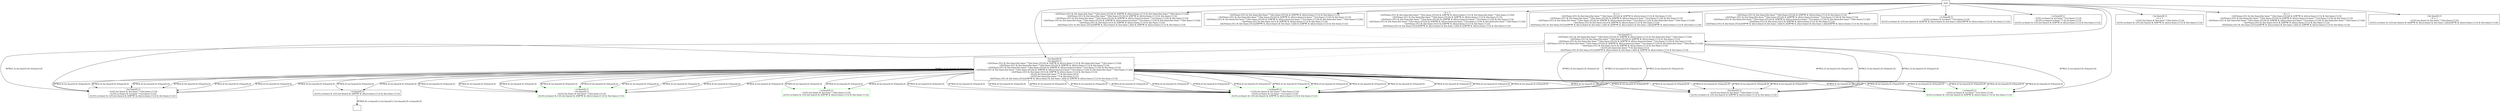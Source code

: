 digraph {
node[shape="box"]
N0x600000b24480[tooltip="12232366830865569721", label="~loc-base(0,0)
~loc-base(0,1)
~(((rf-base;{0}) & (loc-base;(loc-base^*;(loc-base;{0})))) & (((W*W & id);(co-base;{1})) & (loc-base;(loc-base^*;(loc-base;{1})))))
~(((rf-base;{0}) & (loc-base;(loc-base^*;(loc-base;{0})))) & (((W*W & id);(co-base;{1})) & (loc-base;{1})))
~(((rf-base;{0}) & (loc-base;(loc-base^*;(loc-base;{0})))) & (((W*W & id);(co-base;(co-base^*;(co-base;{1})))) & (loc-base;{1})))
~(((rf-base;{0}) & (loc-base;(loc-base^*;(loc-base;{0})))) & (((W*W & id);(co-base;(co-base^*;(co-base;{1})))) & (loc-base;(loc-base^*;(loc-base;{1})))))
~(((rf-base;{0}) & (loc-base;{0})) & (((W*W & id);(co-base;{1})) & (loc-base;{1})))
~((({0};loc-base);loc-base^*) & (loc-base;{0}))
~((({0};loc-base);loc-base^*) & (loc-base;{1}))
((((rf-base;{0}) & (loc-base;{0}));(((W*W & id);co-base) & (loc-base | id))) & (((W*W & id);(co-base;{1})) & (loc-base;{1})))
"];
N0x600000b24480 -> N0x600000b24240[tooltip="4 -> 0
1 -> 1
", label ="W*W(4,4) loc-base(4,0) rf-base(4,0) "];
N0x600000b24480 -> N0x600000b24240[tooltip="4 -> 0
1 -> 1
", label ="W*W(4,4) loc-base(4,0) rf-base(4,0) "];
N0x600000b24480 -> N0x600000b24240[tooltip="4 -> 0
1 -> 1
", label ="W*W(4,4) loc-base(4,0) rf-base(4,0) "];
N0x600000b24480 -> N0x600000b24240[tooltip="4 -> 0
1 -> 1
", label ="W*W(4,4) loc-base(4,0) rf-base(4,0) "];
N0x600000b24480 -> N0x600000b24240[tooltip="4 -> 0
1 -> 1
", label ="W*W(4,4) loc-base(4,0) rf-base(4,0) "];
N0x600000b24480 -> N0x600000b24240[tooltip="4 -> 0
1 -> 1
", label ="W*W(4,4) loc-base(4,0) rf-base(4,0) "];
N0x600000b24480 -> N0x600000b2c480[tooltip="4 -> 0
1 -> 1
", label ="W*W(4,4) loc-base(4,0) rf-base(4,0) "];
N0x600000b24480 -> N0x600000b2c480[tooltip="4 -> 0
1 -> 1
", label ="W*W(4,4) loc-base(4,0) rf-base(4,0) "];
N0x600000b24480 -> N0x600000b2c480[tooltip="4 -> 0
1 -> 1
", label ="W*W(4,4) loc-base(4,0) rf-base(4,0) "];
N0x600000b24480 -> N0x600000b2c480[tooltip="4 -> 0
1 -> 1
", label ="W*W(4,4) loc-base(4,0) rf-base(4,0) "];
N0x600000b24480 -> N0x600000b2c480[tooltip="4 -> 0
1 -> 1
", label ="W*W(4,4) loc-base(4,0) rf-base(4,0) "];
N0x600000b24480 -> N0x600000b2c480[tooltip="4 -> 0
1 -> 1
", label ="W*W(4,4) loc-base(4,0) rf-base(4,0) "];
N0x600000b24480 -> N0x600000b24300[tooltip="4 -> 0
1 -> 1
", label ="W*W(4,4) loc-base(4,0) rf-base(4,0) "];
N0x600000b24480 -> N0x600000b24300[tooltip="4 -> 0
1 -> 1
", label ="W*W(4,4) loc-base(4,0) rf-base(4,0) "];
N0x600000b24480 -> N0x600000b24300[tooltip="4 -> 0
1 -> 1
", label ="W*W(4,4) loc-base(4,0) rf-base(4,0) "];
N0x600000b24480 -> N0x600000b24300[tooltip="4 -> 0
1 -> 1
", label ="W*W(4,4) loc-base(4,0) rf-base(4,0) "];
N0x600000b24480 -> N0x600000b24300[tooltip="4 -> 0
1 -> 1
", label ="W*W(4,4) loc-base(4,0) rf-base(4,0) "];
N0x600000b24480 -> N0x600000b24300[tooltip="4 -> 0
1 -> 1
", label ="W*W(4,4) loc-base(4,0) rf-base(4,0) "];
N0x600000b24480 -> N0x600000b24300[tooltip="4 -> 0
1 -> 1
", label ="W*W(4,4) loc-base(4,0) rf-base(4,0) "];
N0x600000b24480 -> N0x600000b24300[tooltip="4 -> 0
1 -> 1
", label ="W*W(4,4) loc-base(4,0) rf-base(4,0) "];
N0x600000b24480 -> N0x600000b24300[tooltip="4 -> 0
1 -> 1
", label ="W*W(4,4) loc-base(4,0) rf-base(4,0) "];
N0x600000b24480 -> N0x600000b24300[tooltip="4 -> 0
1 -> 1
", label ="W*W(4,4) loc-base(4,0) rf-base(4,0) "];
N0x600000b24480 -> N0x600000b24300[tooltip="4 -> 0
1 -> 1
", label ="W*W(4,4) loc-base(4,0) rf-base(4,0) "];
N0x600000b24480 -> N0x600000b24300[tooltip="4 -> 0
1 -> 1
", label ="W*W(4,4) loc-base(4,0) rf-base(4,0) "];
N0x600000b24480 -> N0x600000b24300[tooltip="4 -> 0
1 -> 1
", label ="W*W(4,4) loc-base(4,0) rf-base(4,0) "];
N0x600000b24480 -> N0x600000b24300[tooltip="4 -> 0
1 -> 1
", label ="W*W(4,4) loc-base(4,0) rf-base(4,0) "];
N0x600000b24480 -> N0x600000b24300[tooltip="4 -> 0
1 -> 1
", label ="W*W(4,4) loc-base(4,0) rf-base(4,0) "];
N0x600000b24480 -> N0x600000b24300[tooltip="4 -> 0
1 -> 1
", label ="W*W(4,4) loc-base(4,0) rf-base(4,0) "];
N0x600000b24480 -> N0x600000b243c0[tooltip="4 -> 0
1 -> 1
", label ="W*W(4,4) loc-base(4,0) rf-base(4,0) "];
N0x600000b24480 -> N0x600000b243c0[tooltip="4 -> 0
1 -> 1
", label ="W*W(4,4) loc-base(4,0) rf-base(4,0) "];
N0x600000b24480 -> N0x600000b243c0[tooltip="4 -> 0
1 -> 1
", label ="W*W(4,4) loc-base(4,0) rf-base(4,0) "];
N0x600000b24480 -> N0x600000b243c0[tooltip="4 -> 0
1 -> 1
", label ="W*W(4,4) loc-base(4,0) rf-base(4,0) "];
N0x600000b24480 -> N0x600000b243c0[tooltip="4 -> 0
1 -> 1
", label ="W*W(4,4) loc-base(4,0) rf-base(4,0) "];
N0x600000b24480 -> N0x600000b243c0[tooltip="4 -> 0
1 -> 1
", label ="W*W(4,4) loc-base(4,0) rf-base(4,0) "];
N0x600000b24480 -> N0x600000b243c0[tooltip="4 -> 0
1 -> 1
", label ="W*W(4,4) loc-base(4,0) rf-base(4,0) "];
N0x600000b24480 -> N0x600000b20000[tooltip="4 -> 0
1 -> 1
", label ="W*W(4,4) loc-base(4,0) rf-base(4,0) "];
N0x600000b24480 -> N0x600000b20000[tooltip="4 -> 0
1 -> 1
", label ="W*W(4,4) loc-base(4,0) rf-base(4,0) "];
N0x600000b24480 -> N0x600000b200c0[tooltip="4 -> 0
1 -> 1
", label ="W*W(4,4) loc-base(4,0) rf-base(4,0) "];
N0x600000b24480 -> N0x600000b200c0[tooltip="4 -> 0
1 -> 1
", label ="W*W(4,4) loc-base(4,0) rf-base(4,0) "];
N0x600000b24480 -> N0x600000b200c0[tooltip="4 -> 0
1 -> 1
", label ="W*W(4,4) loc-base(4,0) rf-base(4,0) "];
N0x600000b24480 -> N0x600000b200c0[tooltip="4 -> 0
1 -> 1
", label ="W*W(4,4) loc-base(4,0) rf-base(4,0) "];
N0x600000b24480 -> N0x600000b200c0[tooltip="4 -> 0
1 -> 1
", label ="W*W(4,4) loc-base(4,0) rf-base(4,0) "];
N0x600000b24480 -> N0x600000b200c0[tooltip="4 -> 0
1 -> 1
", label ="W*W(4,4) loc-base(4,0) rf-base(4,0) "];
N0x600000b24480 -> N0x600000b200c0[tooltip="4 -> 0
1 -> 1
", label ="W*W(4,4) loc-base(4,0) rf-base(4,0) "];
N0x600000b24480 -> N0x600000b200c0[tooltip="4 -> 0
1 -> 1
", label ="W*W(4,4) loc-base(4,0) rf-base(4,0) "];
N0x600000b24480 -> N0x600000b200c0[tooltip="4 -> 0
1 -> 1
", label ="W*W(4,4) loc-base(4,0) rf-base(4,0) "];
N0x600000b24480 -> N0x600000b20180[tooltip="4 -> 0
1 -> 1
", label ="W*W(4,4) loc-base(4,0) rf-base(4,0) "];
N0x600000b24480 -> N0x600000b20180[tooltip="4 -> 0
1 -> 1
", label ="W*W(4,4) loc-base(4,0) rf-base(4,0) "];
N0x600000b24480 -> N0x600000b20180[tooltip="4 -> 0
1 -> 1
", label ="W*W(4,4) loc-base(4,0) rf-base(4,0) "];
N0x600000b24240[tooltip="4706969403239707377", label="~loc-base(0,1)
~(({0};loc-base) & (loc-base^*;(loc-base;{1})))
((({0};co-base) & ({0};loc-base)) & (((W*W & id);(co-base;{1})) & (loc-base;{1})))
"];
N0x600000b2c480[tooltip="1957674787519430151", label="~co-base(0,1)
~(({0};co-base) & (co-base^*;(co-base;{1})))
((({0};co-base) & ({0};loc-base)) & (((W*W & id);(co-base;{1})) & (loc-base;{1})))
", color=green];
N0x600000b24300[tooltip="6170908761445284636", label="~co-base(0,1)
~(({0};loc-base) & (loc-base^*;(loc-base;{1})))
~(({0};co-base) & (co-base^*;(co-base;{1})))
((({0};co-base) & ({0};loc-base)) & (((W*W & id);(co-base;{1})) & (loc-base;{1})))
", color=green];
N0x600000b243c0[tooltip="6791682338346900955", label="~loc-base(0,1)
~(({0};loc-base) & (loc-base^*;(loc-base;{1})))
~(({0};co-base) & (co-base^*;(co-base;{1})))
((({0};co-base) & ({0};loc-base)) & (((W*W & id);(co-base;{1})) & (loc-base;{1})))
"];
N0x600000b20000[tooltip="1722204993308209625", label="~co-base(0,1)
((({0};co-base) & ({0};loc-base)) & (((W*W & id);(co-base;{1})) & (loc-base;{1})))
"];
N0x600000b20000 -> N0x600000b20240[tooltip="", label ="W*W(9,9) co-base(9,1) loc-base(9,1) loc-base(0,9) co-base(0,9) "];
N0x600000b20240[tooltip="0", label=""];
N0x600000b200c0[tooltip="5400527009272892832", label="~co-base(0,1)
~loc-base(0,1)
~(({0};loc-base) & (loc-base^*;(loc-base;{1})))
((({0};co-base) & ({0};loc-base)) & (((W*W & id);(co-base;{1})) & (loc-base;{1})))
", color=green];
N0x600000b20180[tooltip="8192101561797681240", label="~co-base(0,1)
~(({0};loc-base) & (loc-base^*;(loc-base;{1})))
((({0};co-base) & ({0};loc-base)) & (((W*W & id);(co-base;{1})) & (loc-base;{1})))
", color=green];
root -> N0x600000b24480;
N0x600000b2c780[tooltip="9935810455168589748", label="~(((rf-base;{0}) & (loc-base;(loc-base^*;(loc-base;{0})))) & (((W*W & id);(co-base;{1})) & (loc-base;{1})))
~(((rf-base;{0}) & (loc-base;(loc-base^*;(loc-base;{0})))) & (((W*W & id);(co-base;(co-base^*;(co-base;{1})))) & (loc-base;{1})))
~(((rf-base;{0}) & (loc-base;(loc-base^*;(loc-base;{0})))) & (((W*W & id);(co-base;(co-base^*;(co-base;{1})))) & (loc-base;(loc-base^*;(loc-base;{1})))))
~(((rf-base;{0}) & (loc-base;{0})) & (((W*W & id);(co-base;{1})) & (loc-base;{1})))
((((rf-base;{0}) & (loc-base;{0}));(((W*W & id);co-base) & (loc-base | id))) & (((W*W & id);(co-base;{1})) & (loc-base;{1})))
"];
root -> N0x600000b2c780;
N0x600000b2c9c0[tooltip="17201211609339658555", label="~0 = 1
~(((rf-base;{0}) & (loc-base;(loc-base^*;(loc-base;{0})))) & (((W*W & id);(co-base;{1})) & (loc-base;(loc-base^*;(loc-base;{1})))))
~(((rf-base;{0}) & (loc-base;(loc-base^*;(loc-base;{0})))) & (((W*W & id);(co-base;{1})) & (loc-base;{1})))
~(((rf-base;{0}) & (loc-base;(loc-base^*;(loc-base;{0})))) & (((W*W & id);(co-base;(co-base^*;(co-base;{1})))) & (loc-base;{1})))
~(((rf-base;{0}) & (loc-base;(loc-base^*;(loc-base;{0})))) & (((W*W & id);(co-base;(co-base^*;(co-base;{1})))) & (loc-base;(loc-base^*;(loc-base;{1})))))
~(((rf-base;{0}) & (loc-base;{0})) & (((W*W & id);(co-base;{1})) & (loc-base;{1})))
((((rf-base;{0}) & (loc-base;{0}));(((W*W & id);co-base) & (loc-base | id))) & (((W*W & id);(co-base;{1})) & (loc-base;{1})))
"];
root -> N0x600000b2c9c0;
N0x600000b2c6c0[tooltip="4815672790568963784", label="~0 = 1
~(((rf-base;{0}) & (loc-base;(loc-base^*;(loc-base;{0})))) & (((W*W & id);(co-base;{1})) & (loc-base;{1})))
~(((rf-base;{0}) & (loc-base;(loc-base^*;(loc-base;{0})))) & (((W*W & id);(co-base;(co-base^*;(co-base;{1})))) & (loc-base;{1})))
~(((rf-base;{0}) & (loc-base;(loc-base^*;(loc-base;{0})))) & (((W*W & id);(co-base;(co-base^*;(co-base;{1})))) & (loc-base;(loc-base^*;(loc-base;{1})))))
~(((rf-base;{0}) & (loc-base;{0})) & (((W*W & id);(co-base;{1})) & (loc-base;{1})))
((((rf-base;{0}) & (loc-base;{0}));(((W*W & id);co-base) & (loc-base | id))) & ((((W*W & id);co-base) & (loc-base | id));(((W*W & id);(co-base;{1})) & (loc-base;{1}))))
"];
root -> N0x600000b2c6c0;
N0x600000b2c600[tooltip="6339526212772212871", label="~(((rf-base;{0}) & (loc-base;(loc-base^*;(loc-base;{0})))) & (((W*W & id);(co-base;{1})) & (loc-base;{1})))
~(((rf-base;{0}) & (loc-base;(loc-base^*;(loc-base;{0})))) & (((W*W & id);(co-base;(co-base^*;(co-base;{1})))) & (loc-base;{1})))
~(((rf-base;{0}) & (loc-base;(loc-base^*;(loc-base;{0})))) & (((W*W & id);(co-base;(co-base^*;(co-base;{1})))) & (loc-base;(loc-base^*;(loc-base;{1})))))
~(((rf-base;{0}) & (loc-base;{0})) & (((W*W & id);(co-base;{1})) & (loc-base;{1})))
((((rf-base;{0}) & (loc-base;{0}));(((W*W & id);co-base) & (loc-base | id))) & ((((W*W & id);co-base) & (loc-base | id));(((W*W & id);(co-base;{1})) & (loc-base;{1}))))
"];
root -> N0x600000b2c600;
N0x600000b2c300[tooltip="3271511697767703544", label="~co-base(0,1)
~(({0};co-base) & (co-base^*;(co-base;{1})))
((({0};co-base) & ({0};loc-base)) & ((((W*W & id);co-base) & (loc-base | id));(((W*W & id);(co-base;{1})) & (loc-base;{1}))))
"];
root -> N0x600000b2c300;
N0x600000b2c540[tooltip="1735607206863708085", label="~co-base(0,1)
~(({0};co-base) & (co-base^*;(co-base;{1})))
~((({0};co-base);co-base^*) & (co-base;{1}))
((({0};co-base) & ({0};loc-base)) & (((W*W & id);(co-base;{1})) & (loc-base;{1})))
"];
root -> N0x600000b2c540;
N0x600000b2c900[tooltip="7631709084308664177", label="~(((rf-base;{0}) & (loc-base;(loc-base^*;(loc-base;{0})))) & (((W*W & id);(co-base;{1})) & (loc-base;(loc-base^*;(loc-base;{1})))))
~(((rf-base;{0}) & (loc-base;(loc-base^*;(loc-base;{0})))) & (((W*W & id);(co-base;{1})) & (loc-base;{1})))
~(((rf-base;{0}) & (loc-base;(loc-base^*;(loc-base;{0})))) & (((W*W & id);(co-base;(co-base^*;(co-base;{1})))) & (loc-base;{1})))
~(((rf-base;{0}) & (loc-base;(loc-base^*;(loc-base;{0})))) & (((W*W & id);(co-base;(co-base^*;(co-base;{1})))) & (loc-base;(loc-base^*;(loc-base;{1})))))
~(((rf-base;{0}) & (loc-base;{0})) & (((W*W & id);(co-base;{1})) & (loc-base;{1})))
((((rf-base;{0}) & (loc-base;{0}));(((W*W & id);co-base) & (loc-base | id))) & (((W*W & id);(co-base;{1})) & (loc-base;{1})))
"];
N0x600000b2c900 -> N0x600000b24000[color="grey", tooltip="", label =""];
N0x600000b2c900 -> N0x600000b24480[color="grey", tooltip="", label =""];
N0x600000b24000[tooltip="15418758571048701861", label="~loc-base(0,1)
~(((rf-base;{0}) & (loc-base;(loc-base^*;(loc-base;{0})))) & (((W*W & id);(co-base;{1})) & (loc-base;(loc-base^*;(loc-base;{1})))))
~(((rf-base;{0}) & (loc-base;(loc-base^*;(loc-base;{0})))) & (((W*W & id);(co-base;{1})) & (loc-base;{1})))
~(((rf-base;{0}) & (loc-base;(loc-base^*;(loc-base;{0})))) & (((W*W & id);(co-base;(co-base^*;(co-base;{1})))) & (loc-base;{1})))
~(((rf-base;{0}) & (loc-base;(loc-base^*;(loc-base;{0})))) & (((W*W & id);(co-base;(co-base^*;(co-base;{1})))) & (loc-base;(loc-base^*;(loc-base;{1})))))
~(((rf-base;{0}) & (loc-base;{0})) & (((W*W & id);(co-base;{1})) & (loc-base;{1})))
~((({0};loc-base);loc-base^*) & (loc-base;{1}))
((((rf-base;{0}) & (loc-base;{0}));(((W*W & id);co-base) & (loc-base | id))) & (((W*W & id);(co-base;{1})) & (loc-base;{1})))
"];
N0x600000b24000 -> N0x600000b24240[tooltip="3 -> 0
1 -> 1
", label ="W*W(3,3) loc-base(3,0) rf-base(3,0) "];
N0x600000b24000 -> N0x600000b24240[tooltip="3 -> 0
1 -> 1
", label ="W*W(3,3) loc-base(3,0) rf-base(3,0) "];
N0x600000b24000 -> N0x600000b24240[tooltip="3 -> 0
1 -> 1
", label ="W*W(3,3) loc-base(3,0) rf-base(3,0) "];
N0x600000b24000 -> N0x600000b2c480[tooltip="3 -> 0
1 -> 1
", label ="W*W(3,3) loc-base(3,0) rf-base(3,0) "];
N0x600000b24000 -> N0x600000b24300[tooltip="3 -> 0
1 -> 1
", label ="W*W(3,3) loc-base(3,0) rf-base(3,0) "];
N0x600000b24000 -> N0x600000b24300[tooltip="3 -> 0
1 -> 1
", label ="W*W(3,3) loc-base(3,0) rf-base(3,0) "];
N0x600000b24000 -> N0x600000b24300[tooltip="3 -> 0
1 -> 1
", label ="W*W(3,3) loc-base(3,0) rf-base(3,0) "];
N0x600000b24000 -> N0x600000b243c0[tooltip="3 -> 0
1 -> 1
", label ="W*W(3,3) loc-base(3,0) rf-base(3,0) "];
N0x600000b24000 -> N0x600000b243c0[tooltip="3 -> 0
1 -> 1
", label ="W*W(3,3) loc-base(3,0) rf-base(3,0) "];
N0x600000b24000 -> N0x600000b24480[color="grey", tooltip="", label =""];
root -> N0x600000b2c900;
N0x600000b2c3c0[tooltip="12107499470067615588", label="~loc-base(0,1)
~0 = 1
~(({0};loc-base) & (loc-base^*;(loc-base;{1})))
((({0};co-base) & ({0};loc-base)) & (((W*W & id);(co-base;{1})) & (loc-base;{1})))
"];
root -> N0x600000b2c3c0;
root -> N0x600000b2c480;
root -> N0x600000b24000;
N0x600000b2c840[tooltip="490795901836160085", label="~0 = 1
~(((rf-base;{0}) & (loc-base;(loc-base^*;(loc-base;{0})))) & (((W*W & id);(co-base;{1})) & (loc-base;{1})))
~(((rf-base;{0}) & (loc-base;(loc-base^*;(loc-base;{0})))) & (((W*W & id);(co-base;(co-base^*;(co-base;{1})))) & (loc-base;{1})))
~(((rf-base;{0}) & (loc-base;(loc-base^*;(loc-base;{0})))) & (((W*W & id);(co-base;(co-base^*;(co-base;{1})))) & (loc-base;(loc-base^*;(loc-base;{1})))))
~(((rf-base;{0}) & (loc-base;{0})) & (((W*W & id);(co-base;{1})) & (loc-base;{1})))
((((rf-base;{0}) & (loc-base;{0}));(((W*W & id);co-base) & (loc-base | id))) & (((W*W & id);(co-base;{1})) & (loc-base;{1})))
"];
root -> N0x600000b2c840;
N0x600000b2c240[tooltip="9986818043795856037", label="~loc-base(0,1)
~0 = 1
~(({0};loc-base) & (loc-base^*;(loc-base;{1})))
((({0};co-base) & ({0};loc-base)) & ((((W*W & id);co-base) & (loc-base | id));(((W*W & id);(co-base;{1})) & (loc-base;{1}))))
"];
root -> N0x600000b2c240;
}
